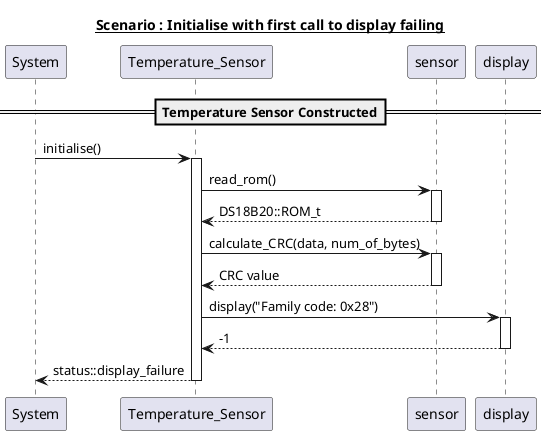 @startuml

title __Scenario : Initialise with first call to display failing__

== Temperature Sensor Constructed==
System -> Temperature_Sensor : initialise()
activate Temperature_Sensor

Temperature_Sensor -> sensor : read_rom()
activate sensor
sensor --> Temperature_Sensor : DS18B20::ROM_t
deactivate sensor

Temperature_Sensor -> sensor : calculate_CRC(data, num_of_bytes)
activate sensor
sensor --> Temperature_Sensor : CRC value
deactivate sensor

Temperature_Sensor -> display : display("Family code: 0x28")
activate display
display --> Temperature_Sensor : -1
deactivate display

Temperature_Sensor --> System : status::display_failure
deactivate Temperature_Sensor

@enduml